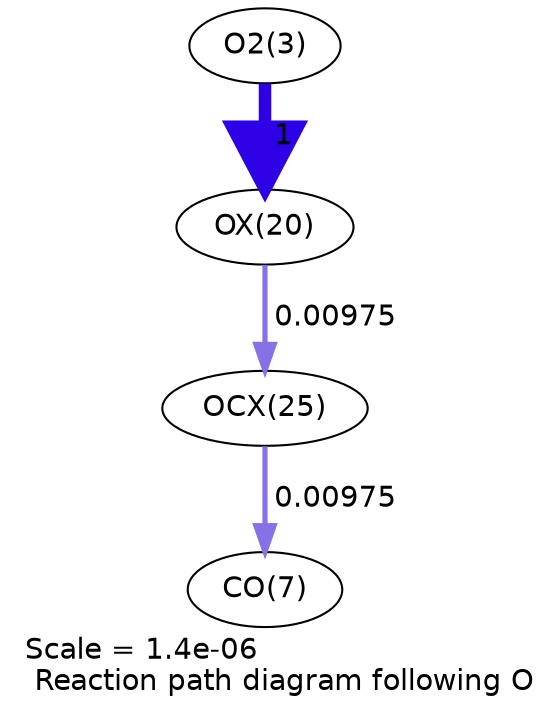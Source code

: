 digraph reaction_paths {
center=1;
s5 -> s100[fontname="Helvetica", penwidth=6, arrowsize=3, color="0.7, 1.5, 0.9"
, label=" 1"];
s100 -> s105[fontname="Helvetica", penwidth=2.5, arrowsize=1.25, color="0.7, 0.51, 0.9"
, label=" 0.00975"];
s105 -> s9[fontname="Helvetica", penwidth=2.5, arrowsize=1.25, color="0.7, 0.51, 0.9"
, label=" 0.00975"];
s5 [ fontname="Helvetica", label="O2(3)"];
s9 [ fontname="Helvetica", label="CO(7)"];
s100 [ fontname="Helvetica", label="OX(20)"];
s105 [ fontname="Helvetica", label="OCX(25)"];
 label = "Scale = 1.4e-06\l Reaction path diagram following O";
 fontname = "Helvetica";
}
